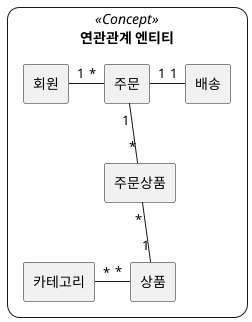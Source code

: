 @startuml
skinparam rectangle {
    roundCorner<<Concept>> 25
}

rectangle " 연관관계 엔티티 " <<Concept>> {

    rectangle "회원"
    rectangle "주문"
    rectangle "주문상품"
    rectangle "상품"
    rectangle "카테고리"
    rectangle "배송"

    회원 "1" - "*" 주문
    주문 "1" -- "*" 주문상품
    주문 "1" - "1" 배송
    주문상품 "*" -- "1" 상품
    카테고리 "*" - "*" 상품

}

@enduml